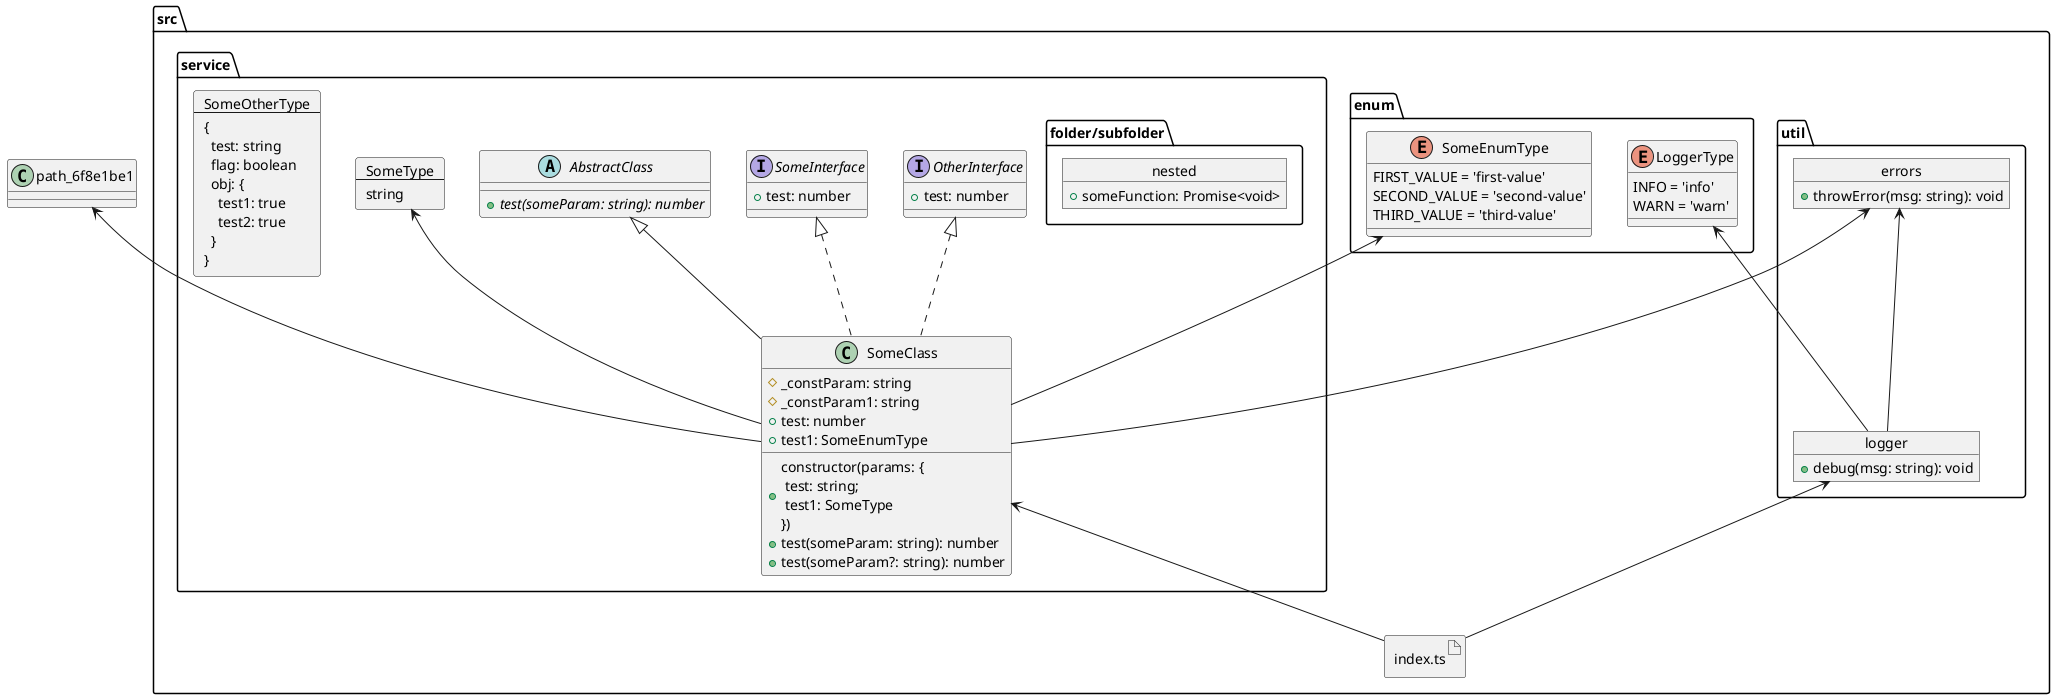 @startuml
    folder "src" as src_b874d07 {
      artifact "index.ts" as index_ts_e4daf83f {
      }
      folder "enum" as enum_1eea471b {
        enum "LoggerType" as logger_type_eca21c7c {
          INFO = 'info'
          WARN = 'warn'
        }
        enum "SomeEnumType" as some_enum_type_6a1c7ee2 {
          FIRST_VALUE = 'first-value'
          SECOND_VALUE = 'second-value'
          THIRD_VALUE = 'third-value'
        }
      }
      folder "service" as service_c83a6ab5 {
        abstract "AbstractClass" as abstract_class_eb5b4d10 {
          + {abstract} test(someParam: string): number
        }
        interface "OtherInterface" as other_interface_45739bff {
          + test: number
        }
        card some_type_755b9f64 [
          SomeType
          ---
          string
        ]
        card some_other_type_755b9f64 [
          SomeOtherType
          ---
          {
            test: string
            flag: boolean
            obj: {
              test1: true
              test2: true
            }
          }
        ]
        class "SomeClass" as some_class_755b9f64 {
          # _constParam: string
          # _constParam1: string
          + constructor(params: {\n test: string;\n test1: SomeType \n})
          + test(someParam: string): number
          + test: number
          + test(someParam?: string): number
          + test1: SomeEnumType
        }
        interface "SomeInterface" as some_interface_4140baef {
          + test: number
        }
        folder "folder/subfolder" as folder_subfolder_85d5d271 {
          object "nested" as nested_27b6e15a {
            + someFunction: Promise<void>
          }
        }
      }
      folder "util" as util_28bcbc6c {
        object "errors" as errors_90641da1 {
          + throwError(msg: string): void
        }
        object "logger" as logger_d1ee5f1e {
          + debug(msg: string): void
        }
      }
    }
  index_ts_e4daf83f -up-> some_class_755b9f64
  index_ts_e4daf83f -up-> logger_d1ee5f1e
  some_class_755b9f64 -up-> errors_90641da1
  some_class_755b9f64 -up-> some_enum_type_6a1c7ee2
  some_class_755b9f64 -up-> path_6f8e1be1
  some_class_755b9f64 -up-> some_type_755b9f64
  some_class_755b9f64 -up-|> abstract_class_eb5b4d10
  some_class_755b9f64 .up.|> some_interface_4140baef
  some_class_755b9f64 .up.|> other_interface_45739bff
  logger_d1ee5f1e -up-> errors_90641da1
  logger_d1ee5f1e -up-> logger_type_eca21c7c
@enduml